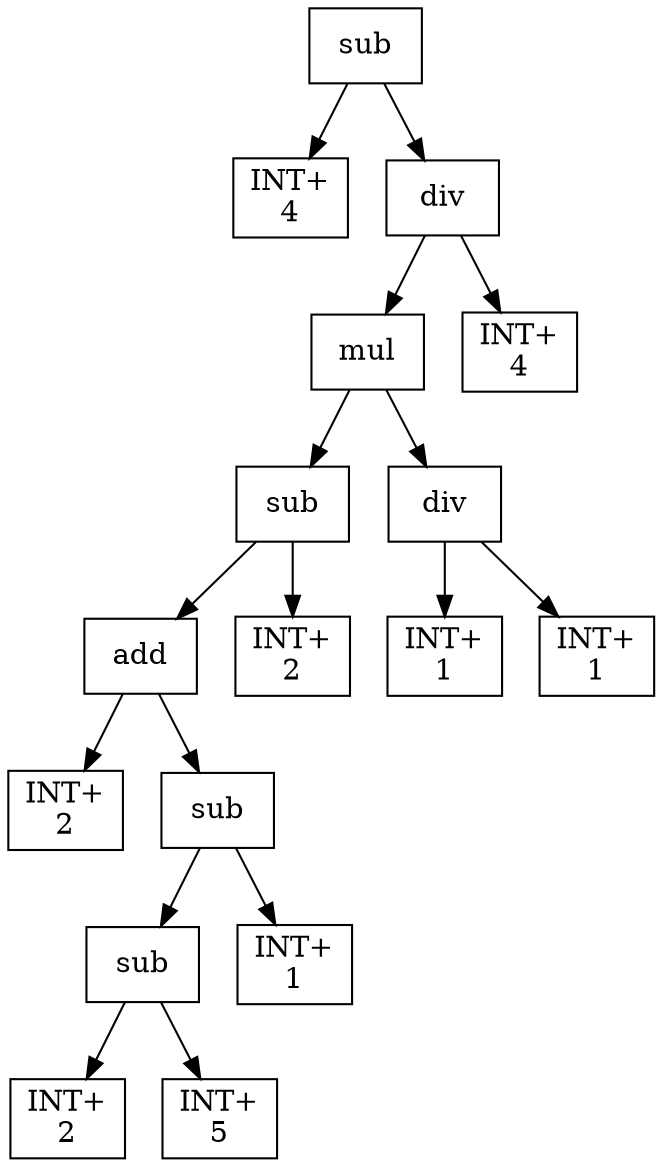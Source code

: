 digraph expr {
  node [shape=box];
  n1 [label="sub"];
  n2 [label="INT+\n4"];
  n3 [label="div"];
  n4 [label="mul"];
  n5 [label="sub"];
  n6 [label="add"];
  n7 [label="INT+\n2"];
  n8 [label="sub"];
  n9 [label="sub"];
  n10 [label="INT+\n2"];
  n11 [label="INT+\n5"];
  n9 -> n10;
  n9 -> n11;
  n12 [label="INT+\n1"];
  n8 -> n9;
  n8 -> n12;
  n6 -> n7;
  n6 -> n8;
  n13 [label="INT+\n2"];
  n5 -> n6;
  n5 -> n13;
  n14 [label="div"];
  n15 [label="INT+\n1"];
  n16 [label="INT+\n1"];
  n14 -> n15;
  n14 -> n16;
  n4 -> n5;
  n4 -> n14;
  n17 [label="INT+\n4"];
  n3 -> n4;
  n3 -> n17;
  n1 -> n2;
  n1 -> n3;
}